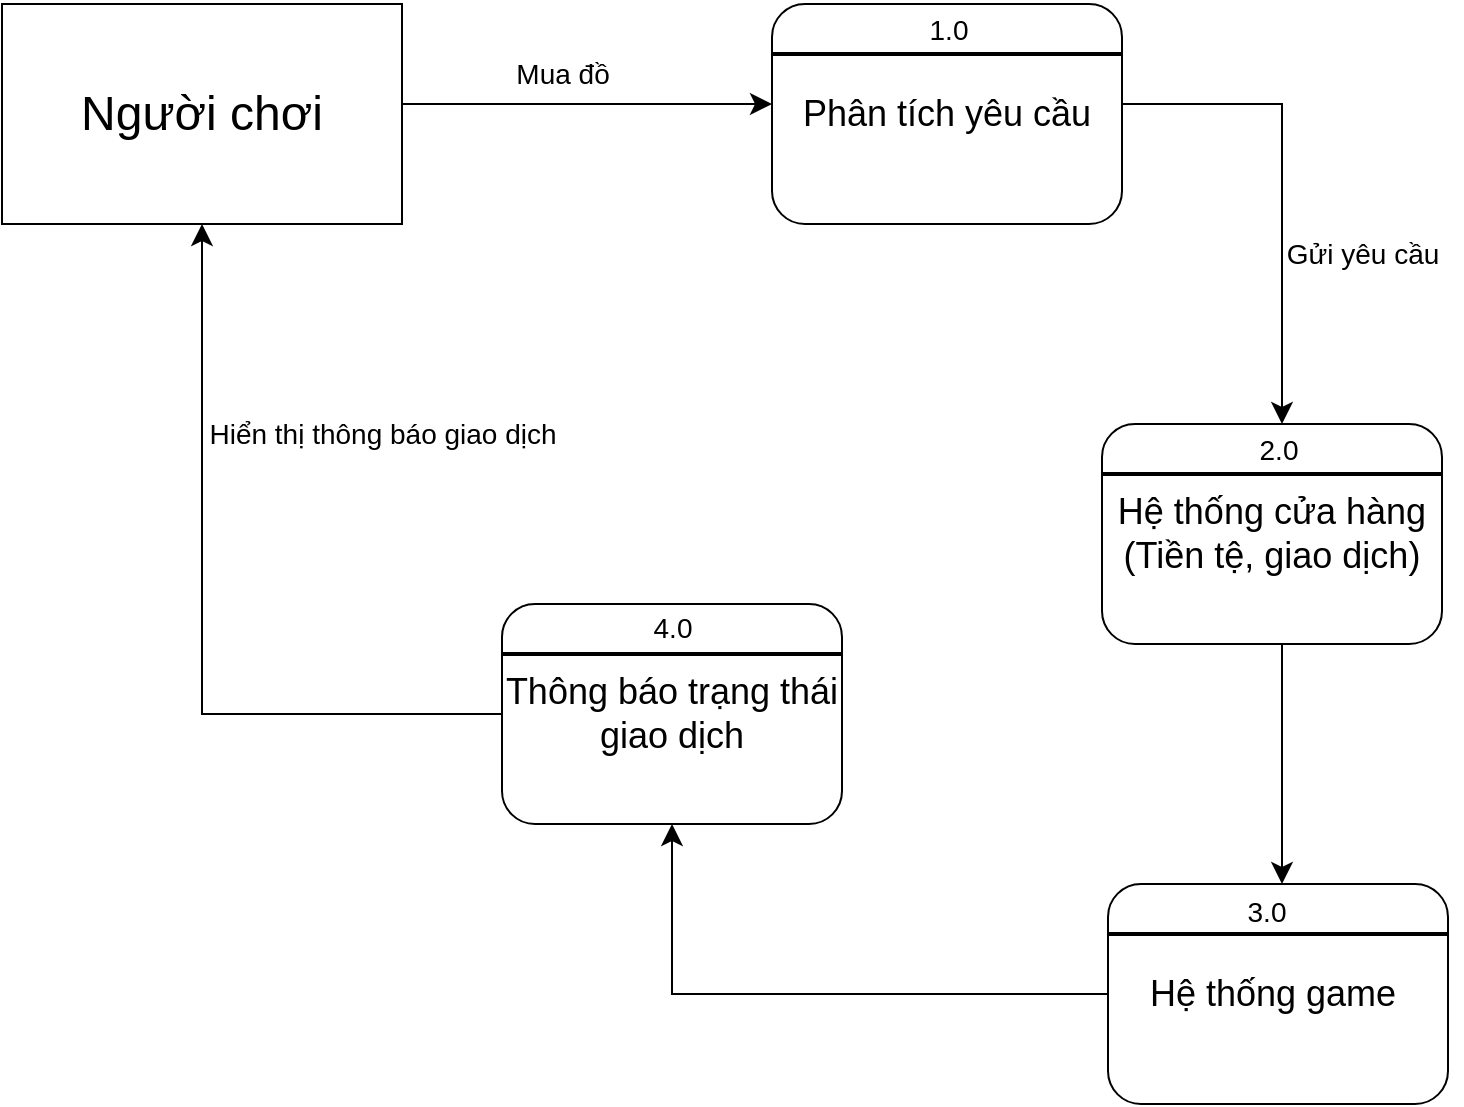 <mxfile version="22.1.14" type="github">
  <diagram name="Page-1" id="avSaIN1ZI3_UeRCYz9np">
    <mxGraphModel dx="1717" dy="745" grid="1" gridSize="10" guides="1" tooltips="1" connect="1" arrows="1" fold="1" page="1" pageScale="1" pageWidth="850" pageHeight="1100" math="0" shadow="0">
      <root>
        <mxCell id="0" />
        <mxCell id="1" parent="0" />
        <mxCell id="3loiRsT4XeWfmIqvpAUx-1" value="&lt;font style=&quot;font-size: 24px;&quot;&gt;Người chơi&lt;/font&gt;" style="rounded=0;whiteSpace=wrap;html=1;" vertex="1" parent="1">
          <mxGeometry x="40" y="30" width="200" height="110" as="geometry" />
        </mxCell>
        <mxCell id="3loiRsT4XeWfmIqvpAUx-2" value="&lt;font style=&quot;font-size: 18px;&quot;&gt;Phân tích yêu cầu&lt;/font&gt;" style="rounded=1;whiteSpace=wrap;html=1;" vertex="1" parent="1">
          <mxGeometry x="425" y="30" width="175" height="110" as="geometry" />
        </mxCell>
        <mxCell id="3loiRsT4XeWfmIqvpAUx-3" value="" style="line;strokeWidth=2;html=1;" vertex="1" parent="1">
          <mxGeometry x="425" y="50" width="175" height="10" as="geometry" />
        </mxCell>
        <mxCell id="3loiRsT4XeWfmIqvpAUx-4" value="&lt;font style=&quot;font-size: 14px;&quot;&gt;1.0&lt;/font&gt;" style="text;html=1;align=center;verticalAlign=middle;resizable=0;points=[];autosize=1;strokeColor=none;fillColor=none;" vertex="1" parent="1">
          <mxGeometry x="492.5" y="28" width="40" height="30" as="geometry" />
        </mxCell>
        <mxCell id="3loiRsT4XeWfmIqvpAUx-6" value="" style="edgeStyle=segmentEdgeStyle;endArrow=classic;html=1;curved=0;rounded=0;endSize=8;startSize=8;" edge="1" parent="1" target="3loiRsT4XeWfmIqvpAUx-2">
          <mxGeometry width="50" height="50" relative="1" as="geometry">
            <mxPoint x="240" y="80" as="sourcePoint" />
            <mxPoint x="290" y="30" as="targetPoint" />
          </mxGeometry>
        </mxCell>
        <mxCell id="3loiRsT4XeWfmIqvpAUx-9" value="&lt;font style=&quot;font-size: 14px;&quot;&gt;Mua đồ&lt;/font&gt;" style="text;html=1;align=center;verticalAlign=middle;resizable=0;points=[];autosize=1;strokeColor=none;fillColor=none;" vertex="1" parent="1">
          <mxGeometry x="285" y="50" width="70" height="30" as="geometry" />
        </mxCell>
        <mxCell id="3loiRsT4XeWfmIqvpAUx-10" value="" style="edgeStyle=segmentEdgeStyle;endArrow=classic;html=1;curved=0;rounded=0;endSize=8;startSize=8;" edge="1" parent="1">
          <mxGeometry width="50" height="50" relative="1" as="geometry">
            <mxPoint x="600" y="80" as="sourcePoint" />
            <mxPoint x="680" y="240" as="targetPoint" />
          </mxGeometry>
        </mxCell>
        <mxCell id="3loiRsT4XeWfmIqvpAUx-11" value="&lt;font style=&quot;font-size: 18px;&quot;&gt;Hệ thống cửa hàng&lt;br&gt;(Tiền tệ, giao dịch)&lt;br&gt;&lt;/font&gt;" style="rounded=1;whiteSpace=wrap;html=1;" vertex="1" parent="1">
          <mxGeometry x="590" y="240" width="170" height="110" as="geometry" />
        </mxCell>
        <mxCell id="3loiRsT4XeWfmIqvpAUx-12" value="" style="line;strokeWidth=2;html=1;" vertex="1" parent="1">
          <mxGeometry x="590" y="260" width="170" height="10" as="geometry" />
        </mxCell>
        <mxCell id="3loiRsT4XeWfmIqvpAUx-13" value="&lt;font style=&quot;font-size: 14px;&quot;&gt;2.0&lt;/font&gt;" style="text;html=1;align=center;verticalAlign=middle;resizable=0;points=[];autosize=1;strokeColor=none;fillColor=none;" vertex="1" parent="1">
          <mxGeometry x="658" y="238" width="40" height="30" as="geometry" />
        </mxCell>
        <mxCell id="3loiRsT4XeWfmIqvpAUx-14" value="" style="edgeStyle=segmentEdgeStyle;endArrow=classic;html=1;curved=0;rounded=0;endSize=8;startSize=8;exitX=0.5;exitY=1;exitDx=0;exitDy=0;" edge="1" parent="1" source="3loiRsT4XeWfmIqvpAUx-11">
          <mxGeometry width="50" height="50" relative="1" as="geometry">
            <mxPoint x="690" y="410" as="sourcePoint" />
            <mxPoint x="680" y="470" as="targetPoint" />
          </mxGeometry>
        </mxCell>
        <mxCell id="3loiRsT4XeWfmIqvpAUx-15" value="&lt;font style=&quot;font-size: 18px;&quot;&gt;Hệ thống game&amp;nbsp;&lt;br&gt;&lt;/font&gt;" style="rounded=1;whiteSpace=wrap;html=1;" vertex="1" parent="1">
          <mxGeometry x="593" y="470" width="170" height="110" as="geometry" />
        </mxCell>
        <mxCell id="3loiRsT4XeWfmIqvpAUx-16" value="" style="line;strokeWidth=2;html=1;" vertex="1" parent="1">
          <mxGeometry x="593" y="490" width="170" height="10" as="geometry" />
        </mxCell>
        <mxCell id="3loiRsT4XeWfmIqvpAUx-17" value="&lt;font style=&quot;font-size: 14px;&quot;&gt;3.0&lt;/font&gt;" style="text;html=1;align=center;verticalAlign=middle;resizable=0;points=[];autosize=1;strokeColor=none;fillColor=none;" vertex="1" parent="1">
          <mxGeometry x="652" y="469" width="40" height="30" as="geometry" />
        </mxCell>
        <mxCell id="3loiRsT4XeWfmIqvpAUx-18" value="&lt;font style=&quot;font-size: 18px;&quot;&gt;Thông báo trạng thái giao dịch&lt;br&gt;&lt;/font&gt;" style="rounded=1;whiteSpace=wrap;html=1;" vertex="1" parent="1">
          <mxGeometry x="290" y="330" width="170" height="110" as="geometry" />
        </mxCell>
        <mxCell id="3loiRsT4XeWfmIqvpAUx-19" value="" style="line;strokeWidth=2;html=1;" vertex="1" parent="1">
          <mxGeometry x="290" y="350" width="170" height="10" as="geometry" />
        </mxCell>
        <mxCell id="3loiRsT4XeWfmIqvpAUx-20" value="&lt;font style=&quot;font-size: 14px;&quot;&gt;4.0&lt;/font&gt;" style="text;html=1;align=center;verticalAlign=middle;resizable=0;points=[];autosize=1;strokeColor=none;fillColor=none;" vertex="1" parent="1">
          <mxGeometry x="355" y="327" width="40" height="30" as="geometry" />
        </mxCell>
        <mxCell id="3loiRsT4XeWfmIqvpAUx-21" value="" style="edgeStyle=segmentEdgeStyle;endArrow=classic;html=1;curved=0;rounded=0;endSize=8;startSize=8;exitX=0;exitY=0.5;exitDx=0;exitDy=0;entryX=0.5;entryY=1;entryDx=0;entryDy=0;" edge="1" parent="1" source="3loiRsT4XeWfmIqvpAUx-15" target="3loiRsT4XeWfmIqvpAUx-18">
          <mxGeometry width="50" height="50" relative="1" as="geometry">
            <mxPoint x="370" y="520" as="sourcePoint" />
            <mxPoint x="420" y="470" as="targetPoint" />
          </mxGeometry>
        </mxCell>
        <mxCell id="3loiRsT4XeWfmIqvpAUx-22" value="" style="edgeStyle=segmentEdgeStyle;endArrow=classic;html=1;curved=0;rounded=0;endSize=8;startSize=8;exitX=0;exitY=0.5;exitDx=0;exitDy=0;entryX=0.5;entryY=1;entryDx=0;entryDy=0;" edge="1" parent="1" source="3loiRsT4XeWfmIqvpAUx-18" target="3loiRsT4XeWfmIqvpAUx-1">
          <mxGeometry width="50" height="50" relative="1" as="geometry">
            <mxPoint x="80" y="238" as="sourcePoint" />
            <mxPoint x="130" y="188" as="targetPoint" />
          </mxGeometry>
        </mxCell>
        <mxCell id="3loiRsT4XeWfmIqvpAUx-23" value="&lt;font style=&quot;font-size: 14px;&quot;&gt;Hiển thị thông báo giao dịch&lt;/font&gt;" style="text;html=1;align=center;verticalAlign=middle;resizable=0;points=[];autosize=1;strokeColor=none;fillColor=none;" vertex="1" parent="1">
          <mxGeometry x="130" y="230" width="200" height="30" as="geometry" />
        </mxCell>
        <mxCell id="3loiRsT4XeWfmIqvpAUx-24" value="&lt;font style=&quot;font-size: 14px;&quot;&gt;Gửi yêu cầu&lt;/font&gt;" style="text;html=1;align=center;verticalAlign=middle;resizable=0;points=[];autosize=1;strokeColor=none;fillColor=none;" vertex="1" parent="1">
          <mxGeometry x="670" y="140" width="100" height="30" as="geometry" />
        </mxCell>
      </root>
    </mxGraphModel>
  </diagram>
</mxfile>
